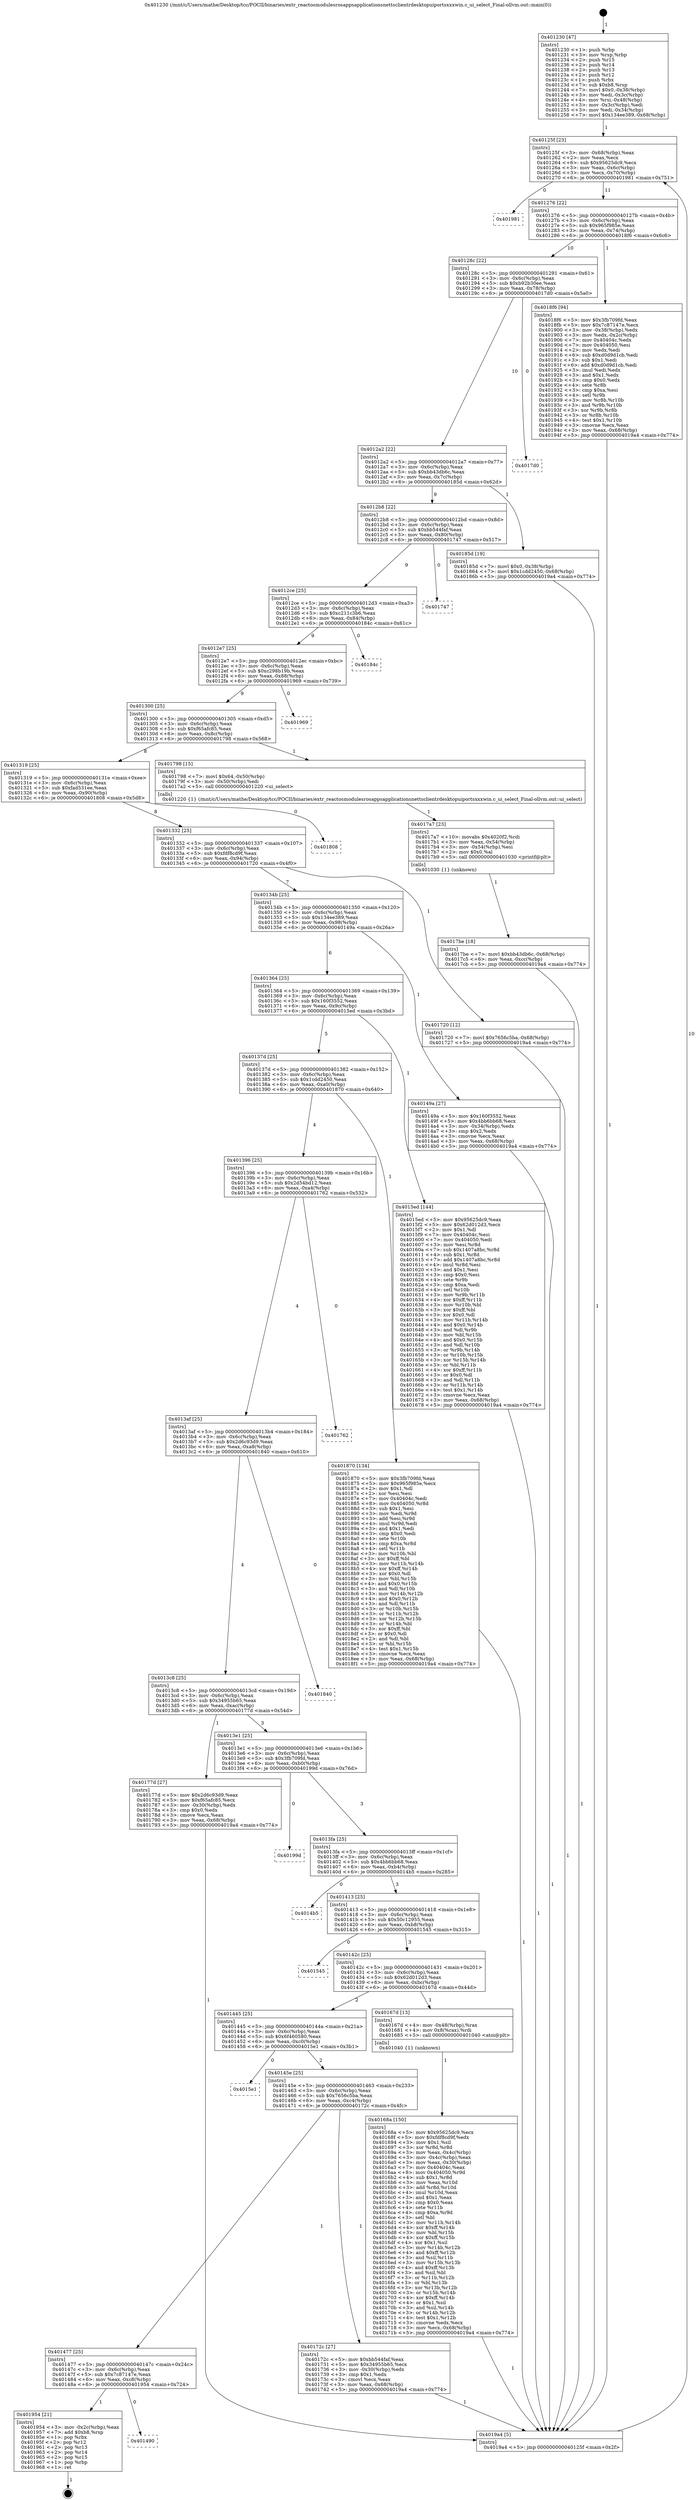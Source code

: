 digraph "0x401230" {
  label = "0x401230 (/mnt/c/Users/mathe/Desktop/tcc/POCII/binaries/extr_reactosmodulesrosappsapplicationsnettsclientrdesktopuiportsxxxwin.c_ui_select_Final-ollvm.out::main(0))"
  labelloc = "t"
  node[shape=record]

  Entry [label="",width=0.3,height=0.3,shape=circle,fillcolor=black,style=filled]
  "0x40125f" [label="{
     0x40125f [23]\l
     | [instrs]\l
     &nbsp;&nbsp;0x40125f \<+3\>: mov -0x68(%rbp),%eax\l
     &nbsp;&nbsp;0x401262 \<+2\>: mov %eax,%ecx\l
     &nbsp;&nbsp;0x401264 \<+6\>: sub $0x95625dc9,%ecx\l
     &nbsp;&nbsp;0x40126a \<+3\>: mov %eax,-0x6c(%rbp)\l
     &nbsp;&nbsp;0x40126d \<+3\>: mov %ecx,-0x70(%rbp)\l
     &nbsp;&nbsp;0x401270 \<+6\>: je 0000000000401981 \<main+0x751\>\l
  }"]
  "0x401981" [label="{
     0x401981\l
  }", style=dashed]
  "0x401276" [label="{
     0x401276 [22]\l
     | [instrs]\l
     &nbsp;&nbsp;0x401276 \<+5\>: jmp 000000000040127b \<main+0x4b\>\l
     &nbsp;&nbsp;0x40127b \<+3\>: mov -0x6c(%rbp),%eax\l
     &nbsp;&nbsp;0x40127e \<+5\>: sub $0x965f985e,%eax\l
     &nbsp;&nbsp;0x401283 \<+3\>: mov %eax,-0x74(%rbp)\l
     &nbsp;&nbsp;0x401286 \<+6\>: je 00000000004018f6 \<main+0x6c6\>\l
  }"]
  Exit [label="",width=0.3,height=0.3,shape=circle,fillcolor=black,style=filled,peripheries=2]
  "0x4018f6" [label="{
     0x4018f6 [94]\l
     | [instrs]\l
     &nbsp;&nbsp;0x4018f6 \<+5\>: mov $0x3fb709fd,%eax\l
     &nbsp;&nbsp;0x4018fb \<+5\>: mov $0x7c87147e,%ecx\l
     &nbsp;&nbsp;0x401900 \<+3\>: mov -0x38(%rbp),%edx\l
     &nbsp;&nbsp;0x401903 \<+3\>: mov %edx,-0x2c(%rbp)\l
     &nbsp;&nbsp;0x401906 \<+7\>: mov 0x40404c,%edx\l
     &nbsp;&nbsp;0x40190d \<+7\>: mov 0x404050,%esi\l
     &nbsp;&nbsp;0x401914 \<+2\>: mov %edx,%edi\l
     &nbsp;&nbsp;0x401916 \<+6\>: sub $0xd0d9d1cb,%edi\l
     &nbsp;&nbsp;0x40191c \<+3\>: sub $0x1,%edi\l
     &nbsp;&nbsp;0x40191f \<+6\>: add $0xd0d9d1cb,%edi\l
     &nbsp;&nbsp;0x401925 \<+3\>: imul %edi,%edx\l
     &nbsp;&nbsp;0x401928 \<+3\>: and $0x1,%edx\l
     &nbsp;&nbsp;0x40192b \<+3\>: cmp $0x0,%edx\l
     &nbsp;&nbsp;0x40192e \<+4\>: sete %r8b\l
     &nbsp;&nbsp;0x401932 \<+3\>: cmp $0xa,%esi\l
     &nbsp;&nbsp;0x401935 \<+4\>: setl %r9b\l
     &nbsp;&nbsp;0x401939 \<+3\>: mov %r8b,%r10b\l
     &nbsp;&nbsp;0x40193c \<+3\>: and %r9b,%r10b\l
     &nbsp;&nbsp;0x40193f \<+3\>: xor %r9b,%r8b\l
     &nbsp;&nbsp;0x401942 \<+3\>: or %r8b,%r10b\l
     &nbsp;&nbsp;0x401945 \<+4\>: test $0x1,%r10b\l
     &nbsp;&nbsp;0x401949 \<+3\>: cmovne %ecx,%eax\l
     &nbsp;&nbsp;0x40194c \<+3\>: mov %eax,-0x68(%rbp)\l
     &nbsp;&nbsp;0x40194f \<+5\>: jmp 00000000004019a4 \<main+0x774\>\l
  }"]
  "0x40128c" [label="{
     0x40128c [22]\l
     | [instrs]\l
     &nbsp;&nbsp;0x40128c \<+5\>: jmp 0000000000401291 \<main+0x61\>\l
     &nbsp;&nbsp;0x401291 \<+3\>: mov -0x6c(%rbp),%eax\l
     &nbsp;&nbsp;0x401294 \<+5\>: sub $0xb92b30ee,%eax\l
     &nbsp;&nbsp;0x401299 \<+3\>: mov %eax,-0x78(%rbp)\l
     &nbsp;&nbsp;0x40129c \<+6\>: je 00000000004017d0 \<main+0x5a0\>\l
  }"]
  "0x401490" [label="{
     0x401490\l
  }", style=dashed]
  "0x4017d0" [label="{
     0x4017d0\l
  }", style=dashed]
  "0x4012a2" [label="{
     0x4012a2 [22]\l
     | [instrs]\l
     &nbsp;&nbsp;0x4012a2 \<+5\>: jmp 00000000004012a7 \<main+0x77\>\l
     &nbsp;&nbsp;0x4012a7 \<+3\>: mov -0x6c(%rbp),%eax\l
     &nbsp;&nbsp;0x4012aa \<+5\>: sub $0xbb43db6c,%eax\l
     &nbsp;&nbsp;0x4012af \<+3\>: mov %eax,-0x7c(%rbp)\l
     &nbsp;&nbsp;0x4012b2 \<+6\>: je 000000000040185d \<main+0x62d\>\l
  }"]
  "0x401954" [label="{
     0x401954 [21]\l
     | [instrs]\l
     &nbsp;&nbsp;0x401954 \<+3\>: mov -0x2c(%rbp),%eax\l
     &nbsp;&nbsp;0x401957 \<+7\>: add $0xb8,%rsp\l
     &nbsp;&nbsp;0x40195e \<+1\>: pop %rbx\l
     &nbsp;&nbsp;0x40195f \<+2\>: pop %r12\l
     &nbsp;&nbsp;0x401961 \<+2\>: pop %r13\l
     &nbsp;&nbsp;0x401963 \<+2\>: pop %r14\l
     &nbsp;&nbsp;0x401965 \<+2\>: pop %r15\l
     &nbsp;&nbsp;0x401967 \<+1\>: pop %rbp\l
     &nbsp;&nbsp;0x401968 \<+1\>: ret\l
  }"]
  "0x40185d" [label="{
     0x40185d [19]\l
     | [instrs]\l
     &nbsp;&nbsp;0x40185d \<+7\>: movl $0x0,-0x38(%rbp)\l
     &nbsp;&nbsp;0x401864 \<+7\>: movl $0x1cdd2450,-0x68(%rbp)\l
     &nbsp;&nbsp;0x40186b \<+5\>: jmp 00000000004019a4 \<main+0x774\>\l
  }"]
  "0x4012b8" [label="{
     0x4012b8 [22]\l
     | [instrs]\l
     &nbsp;&nbsp;0x4012b8 \<+5\>: jmp 00000000004012bd \<main+0x8d\>\l
     &nbsp;&nbsp;0x4012bd \<+3\>: mov -0x6c(%rbp),%eax\l
     &nbsp;&nbsp;0x4012c0 \<+5\>: sub $0xbb544faf,%eax\l
     &nbsp;&nbsp;0x4012c5 \<+3\>: mov %eax,-0x80(%rbp)\l
     &nbsp;&nbsp;0x4012c8 \<+6\>: je 0000000000401747 \<main+0x517\>\l
  }"]
  "0x4017be" [label="{
     0x4017be [18]\l
     | [instrs]\l
     &nbsp;&nbsp;0x4017be \<+7\>: movl $0xbb43db6c,-0x68(%rbp)\l
     &nbsp;&nbsp;0x4017c5 \<+6\>: mov %eax,-0xcc(%rbp)\l
     &nbsp;&nbsp;0x4017cb \<+5\>: jmp 00000000004019a4 \<main+0x774\>\l
  }"]
  "0x401747" [label="{
     0x401747\l
  }", style=dashed]
  "0x4012ce" [label="{
     0x4012ce [25]\l
     | [instrs]\l
     &nbsp;&nbsp;0x4012ce \<+5\>: jmp 00000000004012d3 \<main+0xa3\>\l
     &nbsp;&nbsp;0x4012d3 \<+3\>: mov -0x6c(%rbp),%eax\l
     &nbsp;&nbsp;0x4012d6 \<+5\>: sub $0xc211c3b6,%eax\l
     &nbsp;&nbsp;0x4012db \<+6\>: mov %eax,-0x84(%rbp)\l
     &nbsp;&nbsp;0x4012e1 \<+6\>: je 000000000040184c \<main+0x61c\>\l
  }"]
  "0x4017a7" [label="{
     0x4017a7 [23]\l
     | [instrs]\l
     &nbsp;&nbsp;0x4017a7 \<+10\>: movabs $0x4020f2,%rdi\l
     &nbsp;&nbsp;0x4017b1 \<+3\>: mov %eax,-0x54(%rbp)\l
     &nbsp;&nbsp;0x4017b4 \<+3\>: mov -0x54(%rbp),%esi\l
     &nbsp;&nbsp;0x4017b7 \<+2\>: mov $0x0,%al\l
     &nbsp;&nbsp;0x4017b9 \<+5\>: call 0000000000401030 \<printf@plt\>\l
     | [calls]\l
     &nbsp;&nbsp;0x401030 \{1\} (unknown)\l
  }"]
  "0x40184c" [label="{
     0x40184c\l
  }", style=dashed]
  "0x4012e7" [label="{
     0x4012e7 [25]\l
     | [instrs]\l
     &nbsp;&nbsp;0x4012e7 \<+5\>: jmp 00000000004012ec \<main+0xbc\>\l
     &nbsp;&nbsp;0x4012ec \<+3\>: mov -0x6c(%rbp),%eax\l
     &nbsp;&nbsp;0x4012ef \<+5\>: sub $0xc298b19b,%eax\l
     &nbsp;&nbsp;0x4012f4 \<+6\>: mov %eax,-0x88(%rbp)\l
     &nbsp;&nbsp;0x4012fa \<+6\>: je 0000000000401969 \<main+0x739\>\l
  }"]
  "0x401477" [label="{
     0x401477 [25]\l
     | [instrs]\l
     &nbsp;&nbsp;0x401477 \<+5\>: jmp 000000000040147c \<main+0x24c\>\l
     &nbsp;&nbsp;0x40147c \<+3\>: mov -0x6c(%rbp),%eax\l
     &nbsp;&nbsp;0x40147f \<+5\>: sub $0x7c87147e,%eax\l
     &nbsp;&nbsp;0x401484 \<+6\>: mov %eax,-0xc8(%rbp)\l
     &nbsp;&nbsp;0x40148a \<+6\>: je 0000000000401954 \<main+0x724\>\l
  }"]
  "0x401969" [label="{
     0x401969\l
  }", style=dashed]
  "0x401300" [label="{
     0x401300 [25]\l
     | [instrs]\l
     &nbsp;&nbsp;0x401300 \<+5\>: jmp 0000000000401305 \<main+0xd5\>\l
     &nbsp;&nbsp;0x401305 \<+3\>: mov -0x6c(%rbp),%eax\l
     &nbsp;&nbsp;0x401308 \<+5\>: sub $0xf65afc85,%eax\l
     &nbsp;&nbsp;0x40130d \<+6\>: mov %eax,-0x8c(%rbp)\l
     &nbsp;&nbsp;0x401313 \<+6\>: je 0000000000401798 \<main+0x568\>\l
  }"]
  "0x40172c" [label="{
     0x40172c [27]\l
     | [instrs]\l
     &nbsp;&nbsp;0x40172c \<+5\>: mov $0xbb544faf,%eax\l
     &nbsp;&nbsp;0x401731 \<+5\>: mov $0x34955b65,%ecx\l
     &nbsp;&nbsp;0x401736 \<+3\>: mov -0x30(%rbp),%edx\l
     &nbsp;&nbsp;0x401739 \<+3\>: cmp $0x1,%edx\l
     &nbsp;&nbsp;0x40173c \<+3\>: cmovl %ecx,%eax\l
     &nbsp;&nbsp;0x40173f \<+3\>: mov %eax,-0x68(%rbp)\l
     &nbsp;&nbsp;0x401742 \<+5\>: jmp 00000000004019a4 \<main+0x774\>\l
  }"]
  "0x401798" [label="{
     0x401798 [15]\l
     | [instrs]\l
     &nbsp;&nbsp;0x401798 \<+7\>: movl $0x64,-0x50(%rbp)\l
     &nbsp;&nbsp;0x40179f \<+3\>: mov -0x50(%rbp),%edi\l
     &nbsp;&nbsp;0x4017a2 \<+5\>: call 0000000000401220 \<ui_select\>\l
     | [calls]\l
     &nbsp;&nbsp;0x401220 \{1\} (/mnt/c/Users/mathe/Desktop/tcc/POCII/binaries/extr_reactosmodulesrosappsapplicationsnettsclientrdesktopuiportsxxxwin.c_ui_select_Final-ollvm.out::ui_select)\l
  }"]
  "0x401319" [label="{
     0x401319 [25]\l
     | [instrs]\l
     &nbsp;&nbsp;0x401319 \<+5\>: jmp 000000000040131e \<main+0xee\>\l
     &nbsp;&nbsp;0x40131e \<+3\>: mov -0x6c(%rbp),%eax\l
     &nbsp;&nbsp;0x401321 \<+5\>: sub $0xfad531ee,%eax\l
     &nbsp;&nbsp;0x401326 \<+6\>: mov %eax,-0x90(%rbp)\l
     &nbsp;&nbsp;0x40132c \<+6\>: je 0000000000401808 \<main+0x5d8\>\l
  }"]
  "0x40145e" [label="{
     0x40145e [25]\l
     | [instrs]\l
     &nbsp;&nbsp;0x40145e \<+5\>: jmp 0000000000401463 \<main+0x233\>\l
     &nbsp;&nbsp;0x401463 \<+3\>: mov -0x6c(%rbp),%eax\l
     &nbsp;&nbsp;0x401466 \<+5\>: sub $0x7656c5ba,%eax\l
     &nbsp;&nbsp;0x40146b \<+6\>: mov %eax,-0xc4(%rbp)\l
     &nbsp;&nbsp;0x401471 \<+6\>: je 000000000040172c \<main+0x4fc\>\l
  }"]
  "0x401808" [label="{
     0x401808\l
  }", style=dashed]
  "0x401332" [label="{
     0x401332 [25]\l
     | [instrs]\l
     &nbsp;&nbsp;0x401332 \<+5\>: jmp 0000000000401337 \<main+0x107\>\l
     &nbsp;&nbsp;0x401337 \<+3\>: mov -0x6c(%rbp),%eax\l
     &nbsp;&nbsp;0x40133a \<+5\>: sub $0xfdf8cd9f,%eax\l
     &nbsp;&nbsp;0x40133f \<+6\>: mov %eax,-0x94(%rbp)\l
     &nbsp;&nbsp;0x401345 \<+6\>: je 0000000000401720 \<main+0x4f0\>\l
  }"]
  "0x4015e1" [label="{
     0x4015e1\l
  }", style=dashed]
  "0x401720" [label="{
     0x401720 [12]\l
     | [instrs]\l
     &nbsp;&nbsp;0x401720 \<+7\>: movl $0x7656c5ba,-0x68(%rbp)\l
     &nbsp;&nbsp;0x401727 \<+5\>: jmp 00000000004019a4 \<main+0x774\>\l
  }"]
  "0x40134b" [label="{
     0x40134b [25]\l
     | [instrs]\l
     &nbsp;&nbsp;0x40134b \<+5\>: jmp 0000000000401350 \<main+0x120\>\l
     &nbsp;&nbsp;0x401350 \<+3\>: mov -0x6c(%rbp),%eax\l
     &nbsp;&nbsp;0x401353 \<+5\>: sub $0x134ee389,%eax\l
     &nbsp;&nbsp;0x401358 \<+6\>: mov %eax,-0x98(%rbp)\l
     &nbsp;&nbsp;0x40135e \<+6\>: je 000000000040149a \<main+0x26a\>\l
  }"]
  "0x40168a" [label="{
     0x40168a [150]\l
     | [instrs]\l
     &nbsp;&nbsp;0x40168a \<+5\>: mov $0x95625dc9,%ecx\l
     &nbsp;&nbsp;0x40168f \<+5\>: mov $0xfdf8cd9f,%edx\l
     &nbsp;&nbsp;0x401694 \<+3\>: mov $0x1,%sil\l
     &nbsp;&nbsp;0x401697 \<+3\>: xor %r8d,%r8d\l
     &nbsp;&nbsp;0x40169a \<+3\>: mov %eax,-0x4c(%rbp)\l
     &nbsp;&nbsp;0x40169d \<+3\>: mov -0x4c(%rbp),%eax\l
     &nbsp;&nbsp;0x4016a0 \<+3\>: mov %eax,-0x30(%rbp)\l
     &nbsp;&nbsp;0x4016a3 \<+7\>: mov 0x40404c,%eax\l
     &nbsp;&nbsp;0x4016aa \<+8\>: mov 0x404050,%r9d\l
     &nbsp;&nbsp;0x4016b2 \<+4\>: sub $0x1,%r8d\l
     &nbsp;&nbsp;0x4016b6 \<+3\>: mov %eax,%r10d\l
     &nbsp;&nbsp;0x4016b9 \<+3\>: add %r8d,%r10d\l
     &nbsp;&nbsp;0x4016bc \<+4\>: imul %r10d,%eax\l
     &nbsp;&nbsp;0x4016c0 \<+3\>: and $0x1,%eax\l
     &nbsp;&nbsp;0x4016c3 \<+3\>: cmp $0x0,%eax\l
     &nbsp;&nbsp;0x4016c6 \<+4\>: sete %r11b\l
     &nbsp;&nbsp;0x4016ca \<+4\>: cmp $0xa,%r9d\l
     &nbsp;&nbsp;0x4016ce \<+3\>: setl %bl\l
     &nbsp;&nbsp;0x4016d1 \<+3\>: mov %r11b,%r14b\l
     &nbsp;&nbsp;0x4016d4 \<+4\>: xor $0xff,%r14b\l
     &nbsp;&nbsp;0x4016d8 \<+3\>: mov %bl,%r15b\l
     &nbsp;&nbsp;0x4016db \<+4\>: xor $0xff,%r15b\l
     &nbsp;&nbsp;0x4016df \<+4\>: xor $0x1,%sil\l
     &nbsp;&nbsp;0x4016e3 \<+3\>: mov %r14b,%r12b\l
     &nbsp;&nbsp;0x4016e6 \<+4\>: and $0xff,%r12b\l
     &nbsp;&nbsp;0x4016ea \<+3\>: and %sil,%r11b\l
     &nbsp;&nbsp;0x4016ed \<+3\>: mov %r15b,%r13b\l
     &nbsp;&nbsp;0x4016f0 \<+4\>: and $0xff,%r13b\l
     &nbsp;&nbsp;0x4016f4 \<+3\>: and %sil,%bl\l
     &nbsp;&nbsp;0x4016f7 \<+3\>: or %r11b,%r12b\l
     &nbsp;&nbsp;0x4016fa \<+3\>: or %bl,%r13b\l
     &nbsp;&nbsp;0x4016fd \<+3\>: xor %r13b,%r12b\l
     &nbsp;&nbsp;0x401700 \<+3\>: or %r15b,%r14b\l
     &nbsp;&nbsp;0x401703 \<+4\>: xor $0xff,%r14b\l
     &nbsp;&nbsp;0x401707 \<+4\>: or $0x1,%sil\l
     &nbsp;&nbsp;0x40170b \<+3\>: and %sil,%r14b\l
     &nbsp;&nbsp;0x40170e \<+3\>: or %r14b,%r12b\l
     &nbsp;&nbsp;0x401711 \<+4\>: test $0x1,%r12b\l
     &nbsp;&nbsp;0x401715 \<+3\>: cmovne %edx,%ecx\l
     &nbsp;&nbsp;0x401718 \<+3\>: mov %ecx,-0x68(%rbp)\l
     &nbsp;&nbsp;0x40171b \<+5\>: jmp 00000000004019a4 \<main+0x774\>\l
  }"]
  "0x40149a" [label="{
     0x40149a [27]\l
     | [instrs]\l
     &nbsp;&nbsp;0x40149a \<+5\>: mov $0x160f3552,%eax\l
     &nbsp;&nbsp;0x40149f \<+5\>: mov $0x4bb6bb68,%ecx\l
     &nbsp;&nbsp;0x4014a4 \<+3\>: mov -0x34(%rbp),%edx\l
     &nbsp;&nbsp;0x4014a7 \<+3\>: cmp $0x2,%edx\l
     &nbsp;&nbsp;0x4014aa \<+3\>: cmovne %ecx,%eax\l
     &nbsp;&nbsp;0x4014ad \<+3\>: mov %eax,-0x68(%rbp)\l
     &nbsp;&nbsp;0x4014b0 \<+5\>: jmp 00000000004019a4 \<main+0x774\>\l
  }"]
  "0x401364" [label="{
     0x401364 [25]\l
     | [instrs]\l
     &nbsp;&nbsp;0x401364 \<+5\>: jmp 0000000000401369 \<main+0x139\>\l
     &nbsp;&nbsp;0x401369 \<+3\>: mov -0x6c(%rbp),%eax\l
     &nbsp;&nbsp;0x40136c \<+5\>: sub $0x160f3552,%eax\l
     &nbsp;&nbsp;0x401371 \<+6\>: mov %eax,-0x9c(%rbp)\l
     &nbsp;&nbsp;0x401377 \<+6\>: je 00000000004015ed \<main+0x3bd\>\l
  }"]
  "0x4019a4" [label="{
     0x4019a4 [5]\l
     | [instrs]\l
     &nbsp;&nbsp;0x4019a4 \<+5\>: jmp 000000000040125f \<main+0x2f\>\l
  }"]
  "0x401230" [label="{
     0x401230 [47]\l
     | [instrs]\l
     &nbsp;&nbsp;0x401230 \<+1\>: push %rbp\l
     &nbsp;&nbsp;0x401231 \<+3\>: mov %rsp,%rbp\l
     &nbsp;&nbsp;0x401234 \<+2\>: push %r15\l
     &nbsp;&nbsp;0x401236 \<+2\>: push %r14\l
     &nbsp;&nbsp;0x401238 \<+2\>: push %r13\l
     &nbsp;&nbsp;0x40123a \<+2\>: push %r12\l
     &nbsp;&nbsp;0x40123c \<+1\>: push %rbx\l
     &nbsp;&nbsp;0x40123d \<+7\>: sub $0xb8,%rsp\l
     &nbsp;&nbsp;0x401244 \<+7\>: movl $0x0,-0x38(%rbp)\l
     &nbsp;&nbsp;0x40124b \<+3\>: mov %edi,-0x3c(%rbp)\l
     &nbsp;&nbsp;0x40124e \<+4\>: mov %rsi,-0x48(%rbp)\l
     &nbsp;&nbsp;0x401252 \<+3\>: mov -0x3c(%rbp),%edi\l
     &nbsp;&nbsp;0x401255 \<+3\>: mov %edi,-0x34(%rbp)\l
     &nbsp;&nbsp;0x401258 \<+7\>: movl $0x134ee389,-0x68(%rbp)\l
  }"]
  "0x401445" [label="{
     0x401445 [25]\l
     | [instrs]\l
     &nbsp;&nbsp;0x401445 \<+5\>: jmp 000000000040144a \<main+0x21a\>\l
     &nbsp;&nbsp;0x40144a \<+3\>: mov -0x6c(%rbp),%eax\l
     &nbsp;&nbsp;0x40144d \<+5\>: sub $0x6f460580,%eax\l
     &nbsp;&nbsp;0x401452 \<+6\>: mov %eax,-0xc0(%rbp)\l
     &nbsp;&nbsp;0x401458 \<+6\>: je 00000000004015e1 \<main+0x3b1\>\l
  }"]
  "0x4015ed" [label="{
     0x4015ed [144]\l
     | [instrs]\l
     &nbsp;&nbsp;0x4015ed \<+5\>: mov $0x95625dc9,%eax\l
     &nbsp;&nbsp;0x4015f2 \<+5\>: mov $0x62d012d3,%ecx\l
     &nbsp;&nbsp;0x4015f7 \<+2\>: mov $0x1,%dl\l
     &nbsp;&nbsp;0x4015f9 \<+7\>: mov 0x40404c,%esi\l
     &nbsp;&nbsp;0x401600 \<+7\>: mov 0x404050,%edi\l
     &nbsp;&nbsp;0x401607 \<+3\>: mov %esi,%r8d\l
     &nbsp;&nbsp;0x40160a \<+7\>: sub $0x1407a8bc,%r8d\l
     &nbsp;&nbsp;0x401611 \<+4\>: sub $0x1,%r8d\l
     &nbsp;&nbsp;0x401615 \<+7\>: add $0x1407a8bc,%r8d\l
     &nbsp;&nbsp;0x40161c \<+4\>: imul %r8d,%esi\l
     &nbsp;&nbsp;0x401620 \<+3\>: and $0x1,%esi\l
     &nbsp;&nbsp;0x401623 \<+3\>: cmp $0x0,%esi\l
     &nbsp;&nbsp;0x401626 \<+4\>: sete %r9b\l
     &nbsp;&nbsp;0x40162a \<+3\>: cmp $0xa,%edi\l
     &nbsp;&nbsp;0x40162d \<+4\>: setl %r10b\l
     &nbsp;&nbsp;0x401631 \<+3\>: mov %r9b,%r11b\l
     &nbsp;&nbsp;0x401634 \<+4\>: xor $0xff,%r11b\l
     &nbsp;&nbsp;0x401638 \<+3\>: mov %r10b,%bl\l
     &nbsp;&nbsp;0x40163b \<+3\>: xor $0xff,%bl\l
     &nbsp;&nbsp;0x40163e \<+3\>: xor $0x0,%dl\l
     &nbsp;&nbsp;0x401641 \<+3\>: mov %r11b,%r14b\l
     &nbsp;&nbsp;0x401644 \<+4\>: and $0x0,%r14b\l
     &nbsp;&nbsp;0x401648 \<+3\>: and %dl,%r9b\l
     &nbsp;&nbsp;0x40164b \<+3\>: mov %bl,%r15b\l
     &nbsp;&nbsp;0x40164e \<+4\>: and $0x0,%r15b\l
     &nbsp;&nbsp;0x401652 \<+3\>: and %dl,%r10b\l
     &nbsp;&nbsp;0x401655 \<+3\>: or %r9b,%r14b\l
     &nbsp;&nbsp;0x401658 \<+3\>: or %r10b,%r15b\l
     &nbsp;&nbsp;0x40165b \<+3\>: xor %r15b,%r14b\l
     &nbsp;&nbsp;0x40165e \<+3\>: or %bl,%r11b\l
     &nbsp;&nbsp;0x401661 \<+4\>: xor $0xff,%r11b\l
     &nbsp;&nbsp;0x401665 \<+3\>: or $0x0,%dl\l
     &nbsp;&nbsp;0x401668 \<+3\>: and %dl,%r11b\l
     &nbsp;&nbsp;0x40166b \<+3\>: or %r11b,%r14b\l
     &nbsp;&nbsp;0x40166e \<+4\>: test $0x1,%r14b\l
     &nbsp;&nbsp;0x401672 \<+3\>: cmovne %ecx,%eax\l
     &nbsp;&nbsp;0x401675 \<+3\>: mov %eax,-0x68(%rbp)\l
     &nbsp;&nbsp;0x401678 \<+5\>: jmp 00000000004019a4 \<main+0x774\>\l
  }"]
  "0x40137d" [label="{
     0x40137d [25]\l
     | [instrs]\l
     &nbsp;&nbsp;0x40137d \<+5\>: jmp 0000000000401382 \<main+0x152\>\l
     &nbsp;&nbsp;0x401382 \<+3\>: mov -0x6c(%rbp),%eax\l
     &nbsp;&nbsp;0x401385 \<+5\>: sub $0x1cdd2450,%eax\l
     &nbsp;&nbsp;0x40138a \<+6\>: mov %eax,-0xa0(%rbp)\l
     &nbsp;&nbsp;0x401390 \<+6\>: je 0000000000401870 \<main+0x640\>\l
  }"]
  "0x40167d" [label="{
     0x40167d [13]\l
     | [instrs]\l
     &nbsp;&nbsp;0x40167d \<+4\>: mov -0x48(%rbp),%rax\l
     &nbsp;&nbsp;0x401681 \<+4\>: mov 0x8(%rax),%rdi\l
     &nbsp;&nbsp;0x401685 \<+5\>: call 0000000000401040 \<atoi@plt\>\l
     | [calls]\l
     &nbsp;&nbsp;0x401040 \{1\} (unknown)\l
  }"]
  "0x401870" [label="{
     0x401870 [134]\l
     | [instrs]\l
     &nbsp;&nbsp;0x401870 \<+5\>: mov $0x3fb709fd,%eax\l
     &nbsp;&nbsp;0x401875 \<+5\>: mov $0x965f985e,%ecx\l
     &nbsp;&nbsp;0x40187a \<+2\>: mov $0x1,%dl\l
     &nbsp;&nbsp;0x40187c \<+2\>: xor %esi,%esi\l
     &nbsp;&nbsp;0x40187e \<+7\>: mov 0x40404c,%edi\l
     &nbsp;&nbsp;0x401885 \<+8\>: mov 0x404050,%r8d\l
     &nbsp;&nbsp;0x40188d \<+3\>: sub $0x1,%esi\l
     &nbsp;&nbsp;0x401890 \<+3\>: mov %edi,%r9d\l
     &nbsp;&nbsp;0x401893 \<+3\>: add %esi,%r9d\l
     &nbsp;&nbsp;0x401896 \<+4\>: imul %r9d,%edi\l
     &nbsp;&nbsp;0x40189a \<+3\>: and $0x1,%edi\l
     &nbsp;&nbsp;0x40189d \<+3\>: cmp $0x0,%edi\l
     &nbsp;&nbsp;0x4018a0 \<+4\>: sete %r10b\l
     &nbsp;&nbsp;0x4018a4 \<+4\>: cmp $0xa,%r8d\l
     &nbsp;&nbsp;0x4018a8 \<+4\>: setl %r11b\l
     &nbsp;&nbsp;0x4018ac \<+3\>: mov %r10b,%bl\l
     &nbsp;&nbsp;0x4018af \<+3\>: xor $0xff,%bl\l
     &nbsp;&nbsp;0x4018b2 \<+3\>: mov %r11b,%r14b\l
     &nbsp;&nbsp;0x4018b5 \<+4\>: xor $0xff,%r14b\l
     &nbsp;&nbsp;0x4018b9 \<+3\>: xor $0x0,%dl\l
     &nbsp;&nbsp;0x4018bc \<+3\>: mov %bl,%r15b\l
     &nbsp;&nbsp;0x4018bf \<+4\>: and $0x0,%r15b\l
     &nbsp;&nbsp;0x4018c3 \<+3\>: and %dl,%r10b\l
     &nbsp;&nbsp;0x4018c6 \<+3\>: mov %r14b,%r12b\l
     &nbsp;&nbsp;0x4018c9 \<+4\>: and $0x0,%r12b\l
     &nbsp;&nbsp;0x4018cd \<+3\>: and %dl,%r11b\l
     &nbsp;&nbsp;0x4018d0 \<+3\>: or %r10b,%r15b\l
     &nbsp;&nbsp;0x4018d3 \<+3\>: or %r11b,%r12b\l
     &nbsp;&nbsp;0x4018d6 \<+3\>: xor %r12b,%r15b\l
     &nbsp;&nbsp;0x4018d9 \<+3\>: or %r14b,%bl\l
     &nbsp;&nbsp;0x4018dc \<+3\>: xor $0xff,%bl\l
     &nbsp;&nbsp;0x4018df \<+3\>: or $0x0,%dl\l
     &nbsp;&nbsp;0x4018e2 \<+2\>: and %dl,%bl\l
     &nbsp;&nbsp;0x4018e4 \<+3\>: or %bl,%r15b\l
     &nbsp;&nbsp;0x4018e7 \<+4\>: test $0x1,%r15b\l
     &nbsp;&nbsp;0x4018eb \<+3\>: cmovne %ecx,%eax\l
     &nbsp;&nbsp;0x4018ee \<+3\>: mov %eax,-0x68(%rbp)\l
     &nbsp;&nbsp;0x4018f1 \<+5\>: jmp 00000000004019a4 \<main+0x774\>\l
  }"]
  "0x401396" [label="{
     0x401396 [25]\l
     | [instrs]\l
     &nbsp;&nbsp;0x401396 \<+5\>: jmp 000000000040139b \<main+0x16b\>\l
     &nbsp;&nbsp;0x40139b \<+3\>: mov -0x6c(%rbp),%eax\l
     &nbsp;&nbsp;0x40139e \<+5\>: sub $0x2d54bd12,%eax\l
     &nbsp;&nbsp;0x4013a3 \<+6\>: mov %eax,-0xa4(%rbp)\l
     &nbsp;&nbsp;0x4013a9 \<+6\>: je 0000000000401762 \<main+0x532\>\l
  }"]
  "0x40142c" [label="{
     0x40142c [25]\l
     | [instrs]\l
     &nbsp;&nbsp;0x40142c \<+5\>: jmp 0000000000401431 \<main+0x201\>\l
     &nbsp;&nbsp;0x401431 \<+3\>: mov -0x6c(%rbp),%eax\l
     &nbsp;&nbsp;0x401434 \<+5\>: sub $0x62d012d3,%eax\l
     &nbsp;&nbsp;0x401439 \<+6\>: mov %eax,-0xbc(%rbp)\l
     &nbsp;&nbsp;0x40143f \<+6\>: je 000000000040167d \<main+0x44d\>\l
  }"]
  "0x401762" [label="{
     0x401762\l
  }", style=dashed]
  "0x4013af" [label="{
     0x4013af [25]\l
     | [instrs]\l
     &nbsp;&nbsp;0x4013af \<+5\>: jmp 00000000004013b4 \<main+0x184\>\l
     &nbsp;&nbsp;0x4013b4 \<+3\>: mov -0x6c(%rbp),%eax\l
     &nbsp;&nbsp;0x4013b7 \<+5\>: sub $0x2d6c93d9,%eax\l
     &nbsp;&nbsp;0x4013bc \<+6\>: mov %eax,-0xa8(%rbp)\l
     &nbsp;&nbsp;0x4013c2 \<+6\>: je 0000000000401840 \<main+0x610\>\l
  }"]
  "0x401545" [label="{
     0x401545\l
  }", style=dashed]
  "0x401840" [label="{
     0x401840\l
  }", style=dashed]
  "0x4013c8" [label="{
     0x4013c8 [25]\l
     | [instrs]\l
     &nbsp;&nbsp;0x4013c8 \<+5\>: jmp 00000000004013cd \<main+0x19d\>\l
     &nbsp;&nbsp;0x4013cd \<+3\>: mov -0x6c(%rbp),%eax\l
     &nbsp;&nbsp;0x4013d0 \<+5\>: sub $0x34955b65,%eax\l
     &nbsp;&nbsp;0x4013d5 \<+6\>: mov %eax,-0xac(%rbp)\l
     &nbsp;&nbsp;0x4013db \<+6\>: je 000000000040177d \<main+0x54d\>\l
  }"]
  "0x401413" [label="{
     0x401413 [25]\l
     | [instrs]\l
     &nbsp;&nbsp;0x401413 \<+5\>: jmp 0000000000401418 \<main+0x1e8\>\l
     &nbsp;&nbsp;0x401418 \<+3\>: mov -0x6c(%rbp),%eax\l
     &nbsp;&nbsp;0x40141b \<+5\>: sub $0x50c12955,%eax\l
     &nbsp;&nbsp;0x401420 \<+6\>: mov %eax,-0xb8(%rbp)\l
     &nbsp;&nbsp;0x401426 \<+6\>: je 0000000000401545 \<main+0x315\>\l
  }"]
  "0x40177d" [label="{
     0x40177d [27]\l
     | [instrs]\l
     &nbsp;&nbsp;0x40177d \<+5\>: mov $0x2d6c93d9,%eax\l
     &nbsp;&nbsp;0x401782 \<+5\>: mov $0xf65afc85,%ecx\l
     &nbsp;&nbsp;0x401787 \<+3\>: mov -0x30(%rbp),%edx\l
     &nbsp;&nbsp;0x40178a \<+3\>: cmp $0x0,%edx\l
     &nbsp;&nbsp;0x40178d \<+3\>: cmove %ecx,%eax\l
     &nbsp;&nbsp;0x401790 \<+3\>: mov %eax,-0x68(%rbp)\l
     &nbsp;&nbsp;0x401793 \<+5\>: jmp 00000000004019a4 \<main+0x774\>\l
  }"]
  "0x4013e1" [label="{
     0x4013e1 [25]\l
     | [instrs]\l
     &nbsp;&nbsp;0x4013e1 \<+5\>: jmp 00000000004013e6 \<main+0x1b6\>\l
     &nbsp;&nbsp;0x4013e6 \<+3\>: mov -0x6c(%rbp),%eax\l
     &nbsp;&nbsp;0x4013e9 \<+5\>: sub $0x3fb709fd,%eax\l
     &nbsp;&nbsp;0x4013ee \<+6\>: mov %eax,-0xb0(%rbp)\l
     &nbsp;&nbsp;0x4013f4 \<+6\>: je 000000000040199d \<main+0x76d\>\l
  }"]
  "0x4014b5" [label="{
     0x4014b5\l
  }", style=dashed]
  "0x40199d" [label="{
     0x40199d\l
  }", style=dashed]
  "0x4013fa" [label="{
     0x4013fa [25]\l
     | [instrs]\l
     &nbsp;&nbsp;0x4013fa \<+5\>: jmp 00000000004013ff \<main+0x1cf\>\l
     &nbsp;&nbsp;0x4013ff \<+3\>: mov -0x6c(%rbp),%eax\l
     &nbsp;&nbsp;0x401402 \<+5\>: sub $0x4bb6bb68,%eax\l
     &nbsp;&nbsp;0x401407 \<+6\>: mov %eax,-0xb4(%rbp)\l
     &nbsp;&nbsp;0x40140d \<+6\>: je 00000000004014b5 \<main+0x285\>\l
  }"]
  Entry -> "0x401230" [label=" 1"]
  "0x40125f" -> "0x401981" [label=" 0"]
  "0x40125f" -> "0x401276" [label=" 11"]
  "0x401954" -> Exit [label=" 1"]
  "0x401276" -> "0x4018f6" [label=" 1"]
  "0x401276" -> "0x40128c" [label=" 10"]
  "0x401477" -> "0x401490" [label=" 0"]
  "0x40128c" -> "0x4017d0" [label=" 0"]
  "0x40128c" -> "0x4012a2" [label=" 10"]
  "0x401477" -> "0x401954" [label=" 1"]
  "0x4012a2" -> "0x40185d" [label=" 1"]
  "0x4012a2" -> "0x4012b8" [label=" 9"]
  "0x4018f6" -> "0x4019a4" [label=" 1"]
  "0x4012b8" -> "0x401747" [label=" 0"]
  "0x4012b8" -> "0x4012ce" [label=" 9"]
  "0x401870" -> "0x4019a4" [label=" 1"]
  "0x4012ce" -> "0x40184c" [label=" 0"]
  "0x4012ce" -> "0x4012e7" [label=" 9"]
  "0x40185d" -> "0x4019a4" [label=" 1"]
  "0x4012e7" -> "0x401969" [label=" 0"]
  "0x4012e7" -> "0x401300" [label=" 9"]
  "0x4017be" -> "0x4019a4" [label=" 1"]
  "0x401300" -> "0x401798" [label=" 1"]
  "0x401300" -> "0x401319" [label=" 8"]
  "0x4017a7" -> "0x4017be" [label=" 1"]
  "0x401319" -> "0x401808" [label=" 0"]
  "0x401319" -> "0x401332" [label=" 8"]
  "0x40177d" -> "0x4019a4" [label=" 1"]
  "0x401332" -> "0x401720" [label=" 1"]
  "0x401332" -> "0x40134b" [label=" 7"]
  "0x40172c" -> "0x4019a4" [label=" 1"]
  "0x40134b" -> "0x40149a" [label=" 1"]
  "0x40134b" -> "0x401364" [label=" 6"]
  "0x40149a" -> "0x4019a4" [label=" 1"]
  "0x401230" -> "0x40125f" [label=" 1"]
  "0x4019a4" -> "0x40125f" [label=" 10"]
  "0x40145e" -> "0x40172c" [label=" 1"]
  "0x401364" -> "0x4015ed" [label=" 1"]
  "0x401364" -> "0x40137d" [label=" 5"]
  "0x4015ed" -> "0x4019a4" [label=" 1"]
  "0x401798" -> "0x4017a7" [label=" 1"]
  "0x40137d" -> "0x401870" [label=" 1"]
  "0x40137d" -> "0x401396" [label=" 4"]
  "0x401445" -> "0x40145e" [label=" 2"]
  "0x401396" -> "0x401762" [label=" 0"]
  "0x401396" -> "0x4013af" [label=" 4"]
  "0x40145e" -> "0x401477" [label=" 1"]
  "0x4013af" -> "0x401840" [label=" 0"]
  "0x4013af" -> "0x4013c8" [label=" 4"]
  "0x401720" -> "0x4019a4" [label=" 1"]
  "0x4013c8" -> "0x40177d" [label=" 1"]
  "0x4013c8" -> "0x4013e1" [label=" 3"]
  "0x40167d" -> "0x40168a" [label=" 1"]
  "0x4013e1" -> "0x40199d" [label=" 0"]
  "0x4013e1" -> "0x4013fa" [label=" 3"]
  "0x40142c" -> "0x401445" [label=" 2"]
  "0x4013fa" -> "0x4014b5" [label=" 0"]
  "0x4013fa" -> "0x401413" [label=" 3"]
  "0x40168a" -> "0x4019a4" [label=" 1"]
  "0x401413" -> "0x401545" [label=" 0"]
  "0x401413" -> "0x40142c" [label=" 3"]
  "0x401445" -> "0x4015e1" [label=" 0"]
  "0x40142c" -> "0x40167d" [label=" 1"]
}
